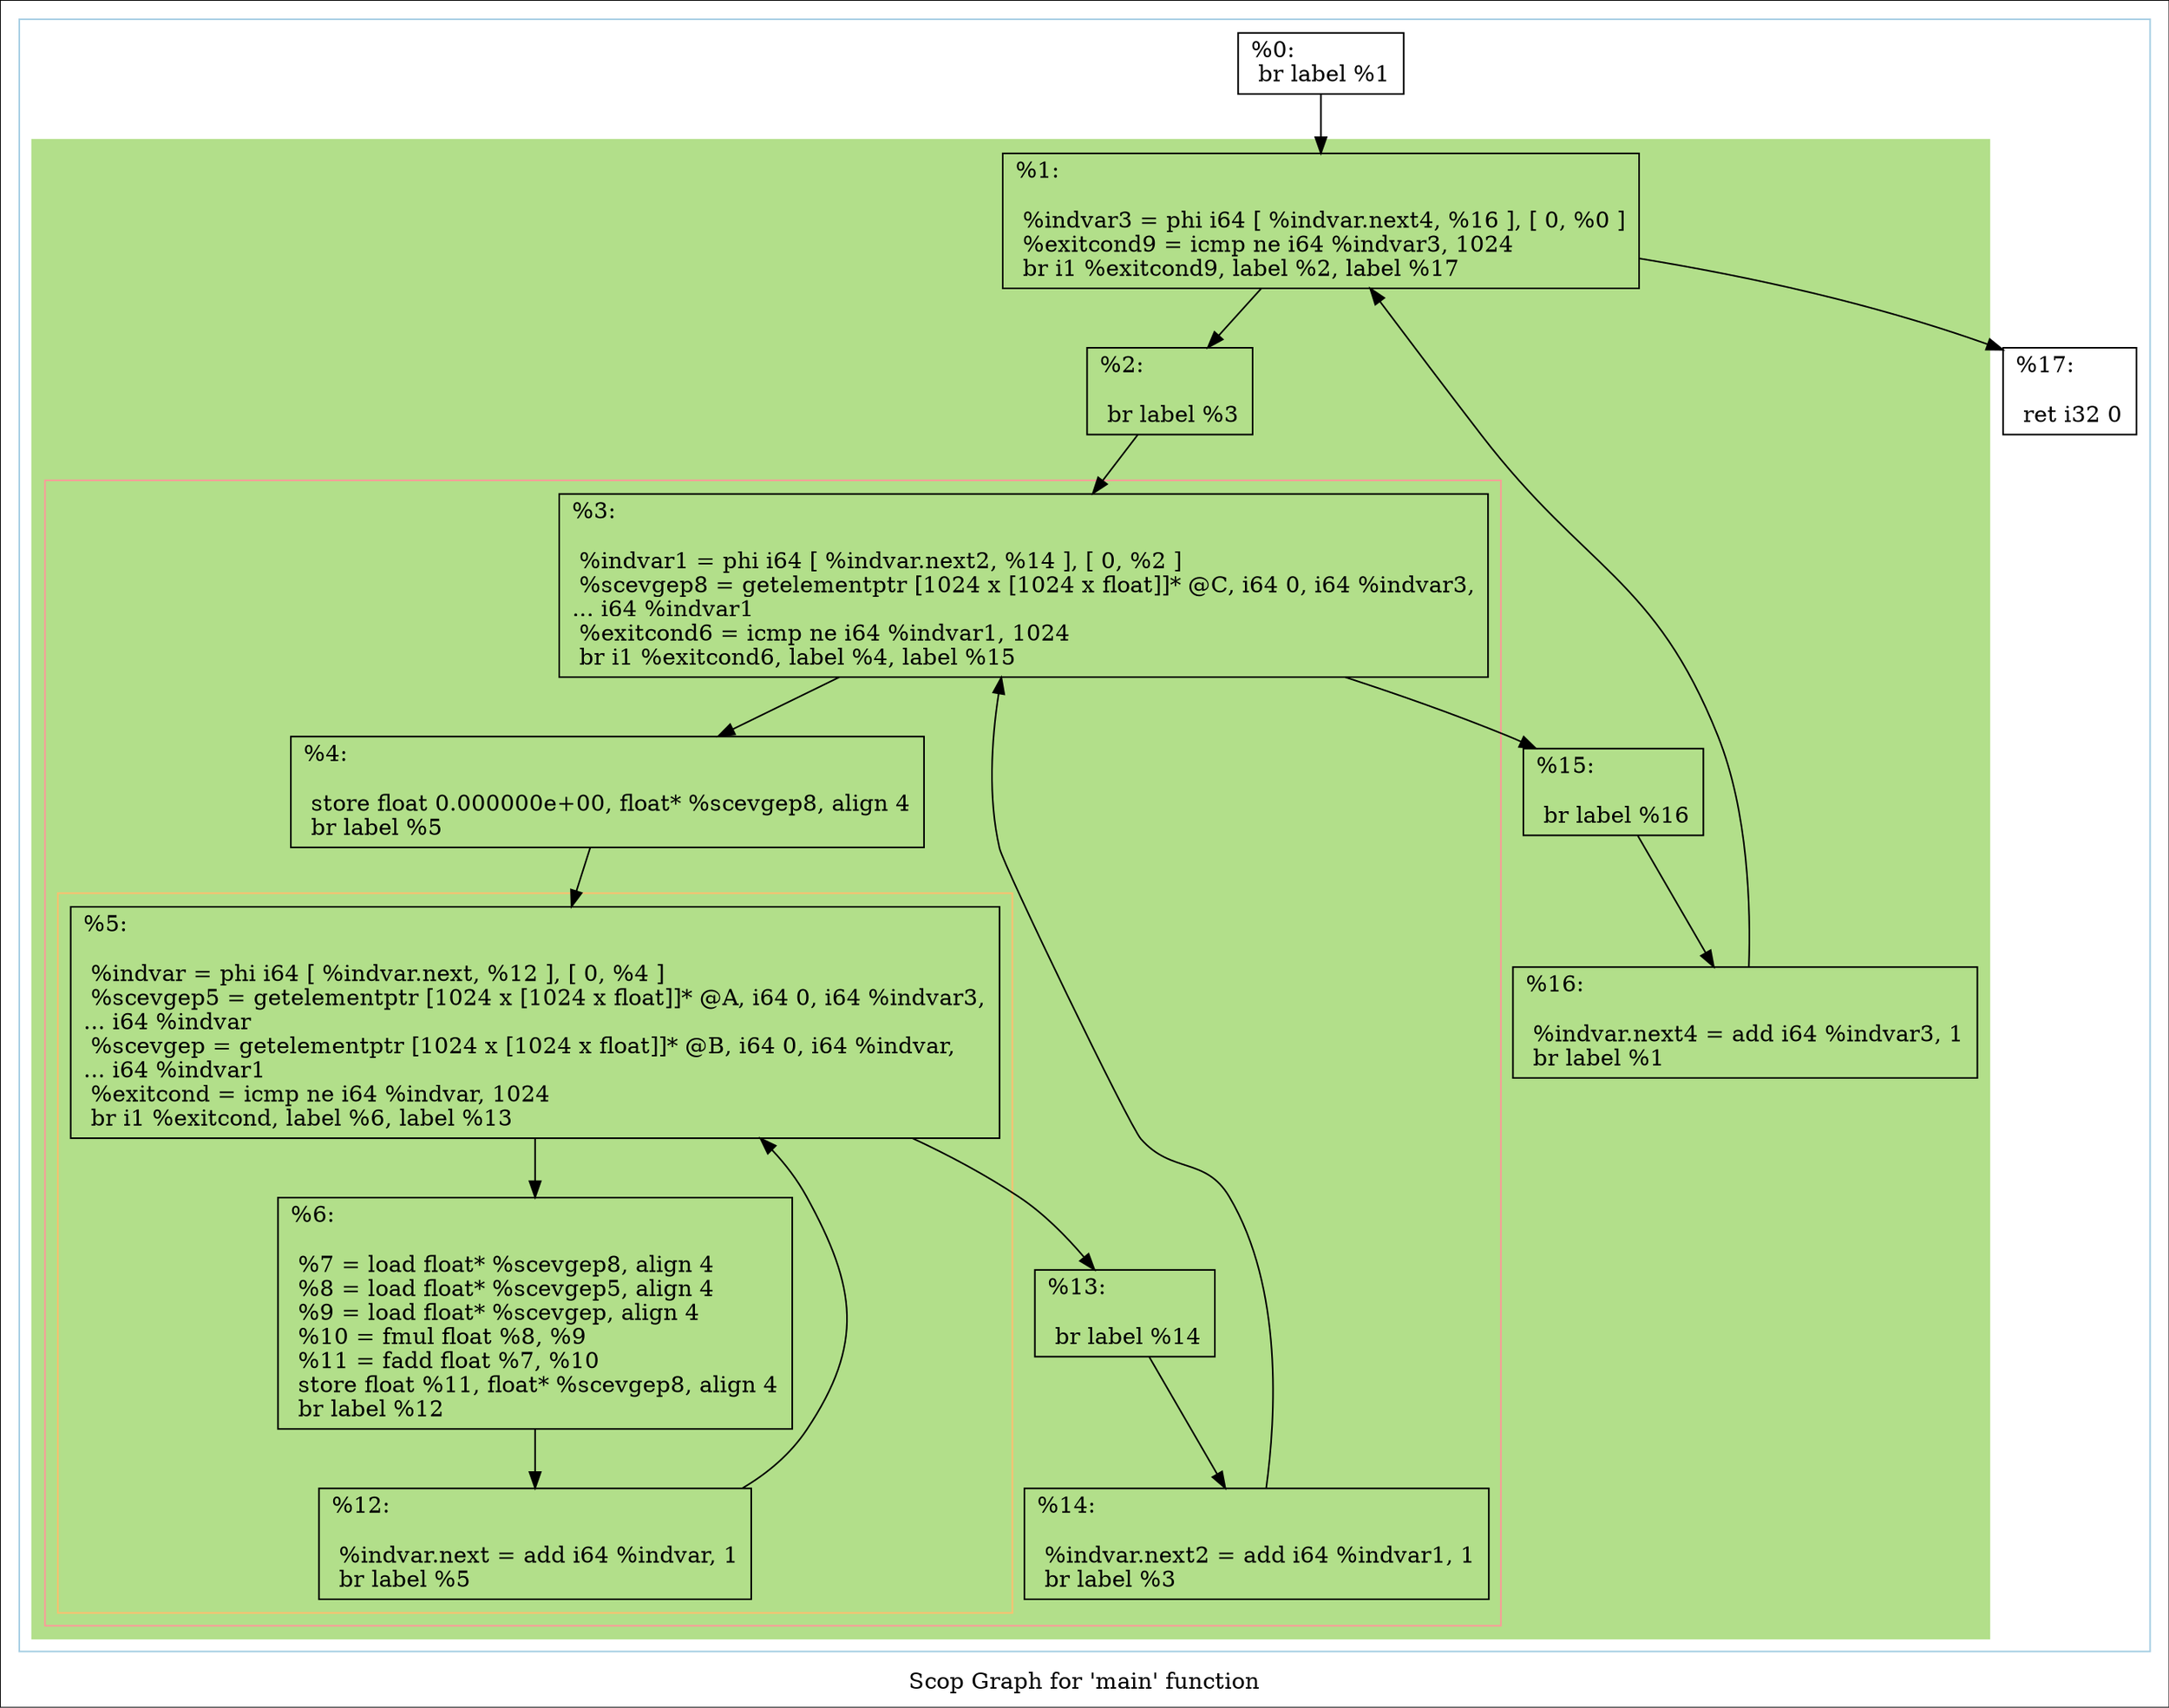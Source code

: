 digraph "Scop Graph for 'main' function" {
	label="Scop Graph for 'main' function";

	Node0x1ce37f0 [shape=record,label="{%0:\l  br label %1\l}"];
	Node0x1ce37f0 -> Node0x1ce3b70;
	Node0x1ce3b70 [shape=record,label="{%1:\l\l  %indvar3 = phi i64 [ %indvar.next4, %16 ], [ 0, %0 ]\l  %exitcond9 = icmp ne i64 %indvar3, 1024\l  br i1 %exitcond9, label %2, label %17\l}"];
	Node0x1ce3b70 -> Node0x1ce3b40;
	Node0x1ce3b70 -> Node0x1ce32d0;
	Node0x1ce3b40 [shape=record,label="{%2:\l\l  br label %3\l}"];
	Node0x1ce3b40 -> Node0x1ce3c00;
	Node0x1ce3c00 [shape=record,label="{%3:\l\l  %indvar1 = phi i64 [ %indvar.next2, %14 ], [ 0, %2 ]\l  %scevgep8 = getelementptr [1024 x [1024 x float]]* @C, i64 0, i64 %indvar3,\l... i64 %indvar1\l  %exitcond6 = icmp ne i64 %indvar1, 1024\l  br i1 %exitcond6, label %4, label %15\l}"];
	Node0x1ce3c00 -> Node0x1ce3d60;
	Node0x1ce3c00 -> Node0x1ce3c20;
	Node0x1ce3d60 [shape=record,label="{%4:\l\l  store float 0.000000e+00, float* %scevgep8, align 4\l  br label %5\l}"];
	Node0x1ce3d60 -> Node0x1ce3c90;
	Node0x1ce3c90 [shape=record,label="{%5:\l\l  %indvar = phi i64 [ %indvar.next, %12 ], [ 0, %4 ]\l  %scevgep5 = getelementptr [1024 x [1024 x float]]* @A, i64 0, i64 %indvar3,\l... i64 %indvar\l  %scevgep = getelementptr [1024 x [1024 x float]]* @B, i64 0, i64 %indvar,\l... i64 %indvar1\l  %exitcond = icmp ne i64 %indvar, 1024\l  br i1 %exitcond, label %6, label %13\l}"];
	Node0x1ce3c90 -> Node0x1ce3cf0;
	Node0x1ce3c90 -> Node0x1ce7b20;
	Node0x1ce3cf0 [shape=record,label="{%6:\l\l  %7 = load float* %scevgep8, align 4\l  %8 = load float* %scevgep5, align 4\l  %9 = load float* %scevgep, align 4\l  %10 = fmul float %8, %9\l  %11 = fadd float %7, %10\l  store float %11, float* %scevgep8, align 4\l  br label %12\l}"];
	Node0x1ce3cf0 -> Node0x1ce7b80;
	Node0x1ce7b80 [shape=record,label="{%12:\l\l  %indvar.next = add i64 %indvar, 1\l  br label %5\l}"];
	Node0x1ce7b80 -> Node0x1ce3c90[constraint=false];
	Node0x1ce7b20 [shape=record,label="{%13:\l\l  br label %14\l}"];
	Node0x1ce7b20 -> Node0x1ce7ff0;
	Node0x1ce7ff0 [shape=record,label="{%14:\l\l  %indvar.next2 = add i64 %indvar1, 1\l  br label %3\l}"];
	Node0x1ce7ff0 -> Node0x1ce3c00[constraint=false];
	Node0x1ce3c20 [shape=record,label="{%15:\l\l  br label %16\l}"];
	Node0x1ce3c20 -> Node0x1ce8050;
	Node0x1ce8050 [shape=record,label="{%16:\l\l  %indvar.next4 = add i64 %indvar3, 1\l  br label %1\l}"];
	Node0x1ce8050 -> Node0x1ce3b70[constraint=false];
	Node0x1ce32d0 [shape=record,label="{%17:\l\l  ret i32 0\l}"];
	colorscheme = "paired12"
        subgraph cluster_0x1ce31f0 {
          label = "";
          style = solid;
          color = 1
          subgraph cluster_0x1ce4290 {
            label = "";
            style = filled;
            color = 3            subgraph cluster_0x1ce4210 {
              label = "";
              style = solid;
              color = 5
              subgraph cluster_0x1ce3d80 {
                label = "";
                style = solid;
                color = 7
                Node0x1ce3c90;
                Node0x1ce3cf0;
                Node0x1ce7b80;
              }
              Node0x1ce3c00;
              Node0x1ce3d60;
              Node0x1ce7b20;
              Node0x1ce7ff0;
            }
            Node0x1ce3b70;
            Node0x1ce3b40;
            Node0x1ce3c20;
            Node0x1ce8050;
          }
          Node0x1ce37f0;
          Node0x1ce32d0;
        }
}
